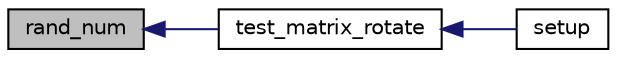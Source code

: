 digraph "rand_num"
{
 // INTERACTIVE_SVG=YES
  edge [fontname="Helvetica",fontsize="10",labelfontname="Helvetica",labelfontsize="10"];
  node [fontname="Helvetica",fontsize="10",shape=record];
  rankdir="LR";
  Node1 [label="rand_num",height=0.2,width=0.4,color="black", fillcolor="grey75", style="filled", fontcolor="black"];
  Node1 -> Node2 [dir="back",color="midnightblue",fontsize="10",style="solid",fontname="Helvetica"];
  Node2 [label="test_matrix_rotate",height=0.2,width=0.4,color="black", fillcolor="white", style="filled",URL="$eulers_8cpp.html#a399d6b75c71672b952b356e8ad32ff9f"];
  Node2 -> Node3 [dir="back",color="midnightblue",fontsize="10",style="solid",fontname="Helvetica"];
  Node3 [label="setup",height=0.2,width=0.4,color="black", fillcolor="white", style="filled",URL="$eulers_8cpp.html#a7dfd9b79bc5a37d7df40207afbc5431f"];
}
